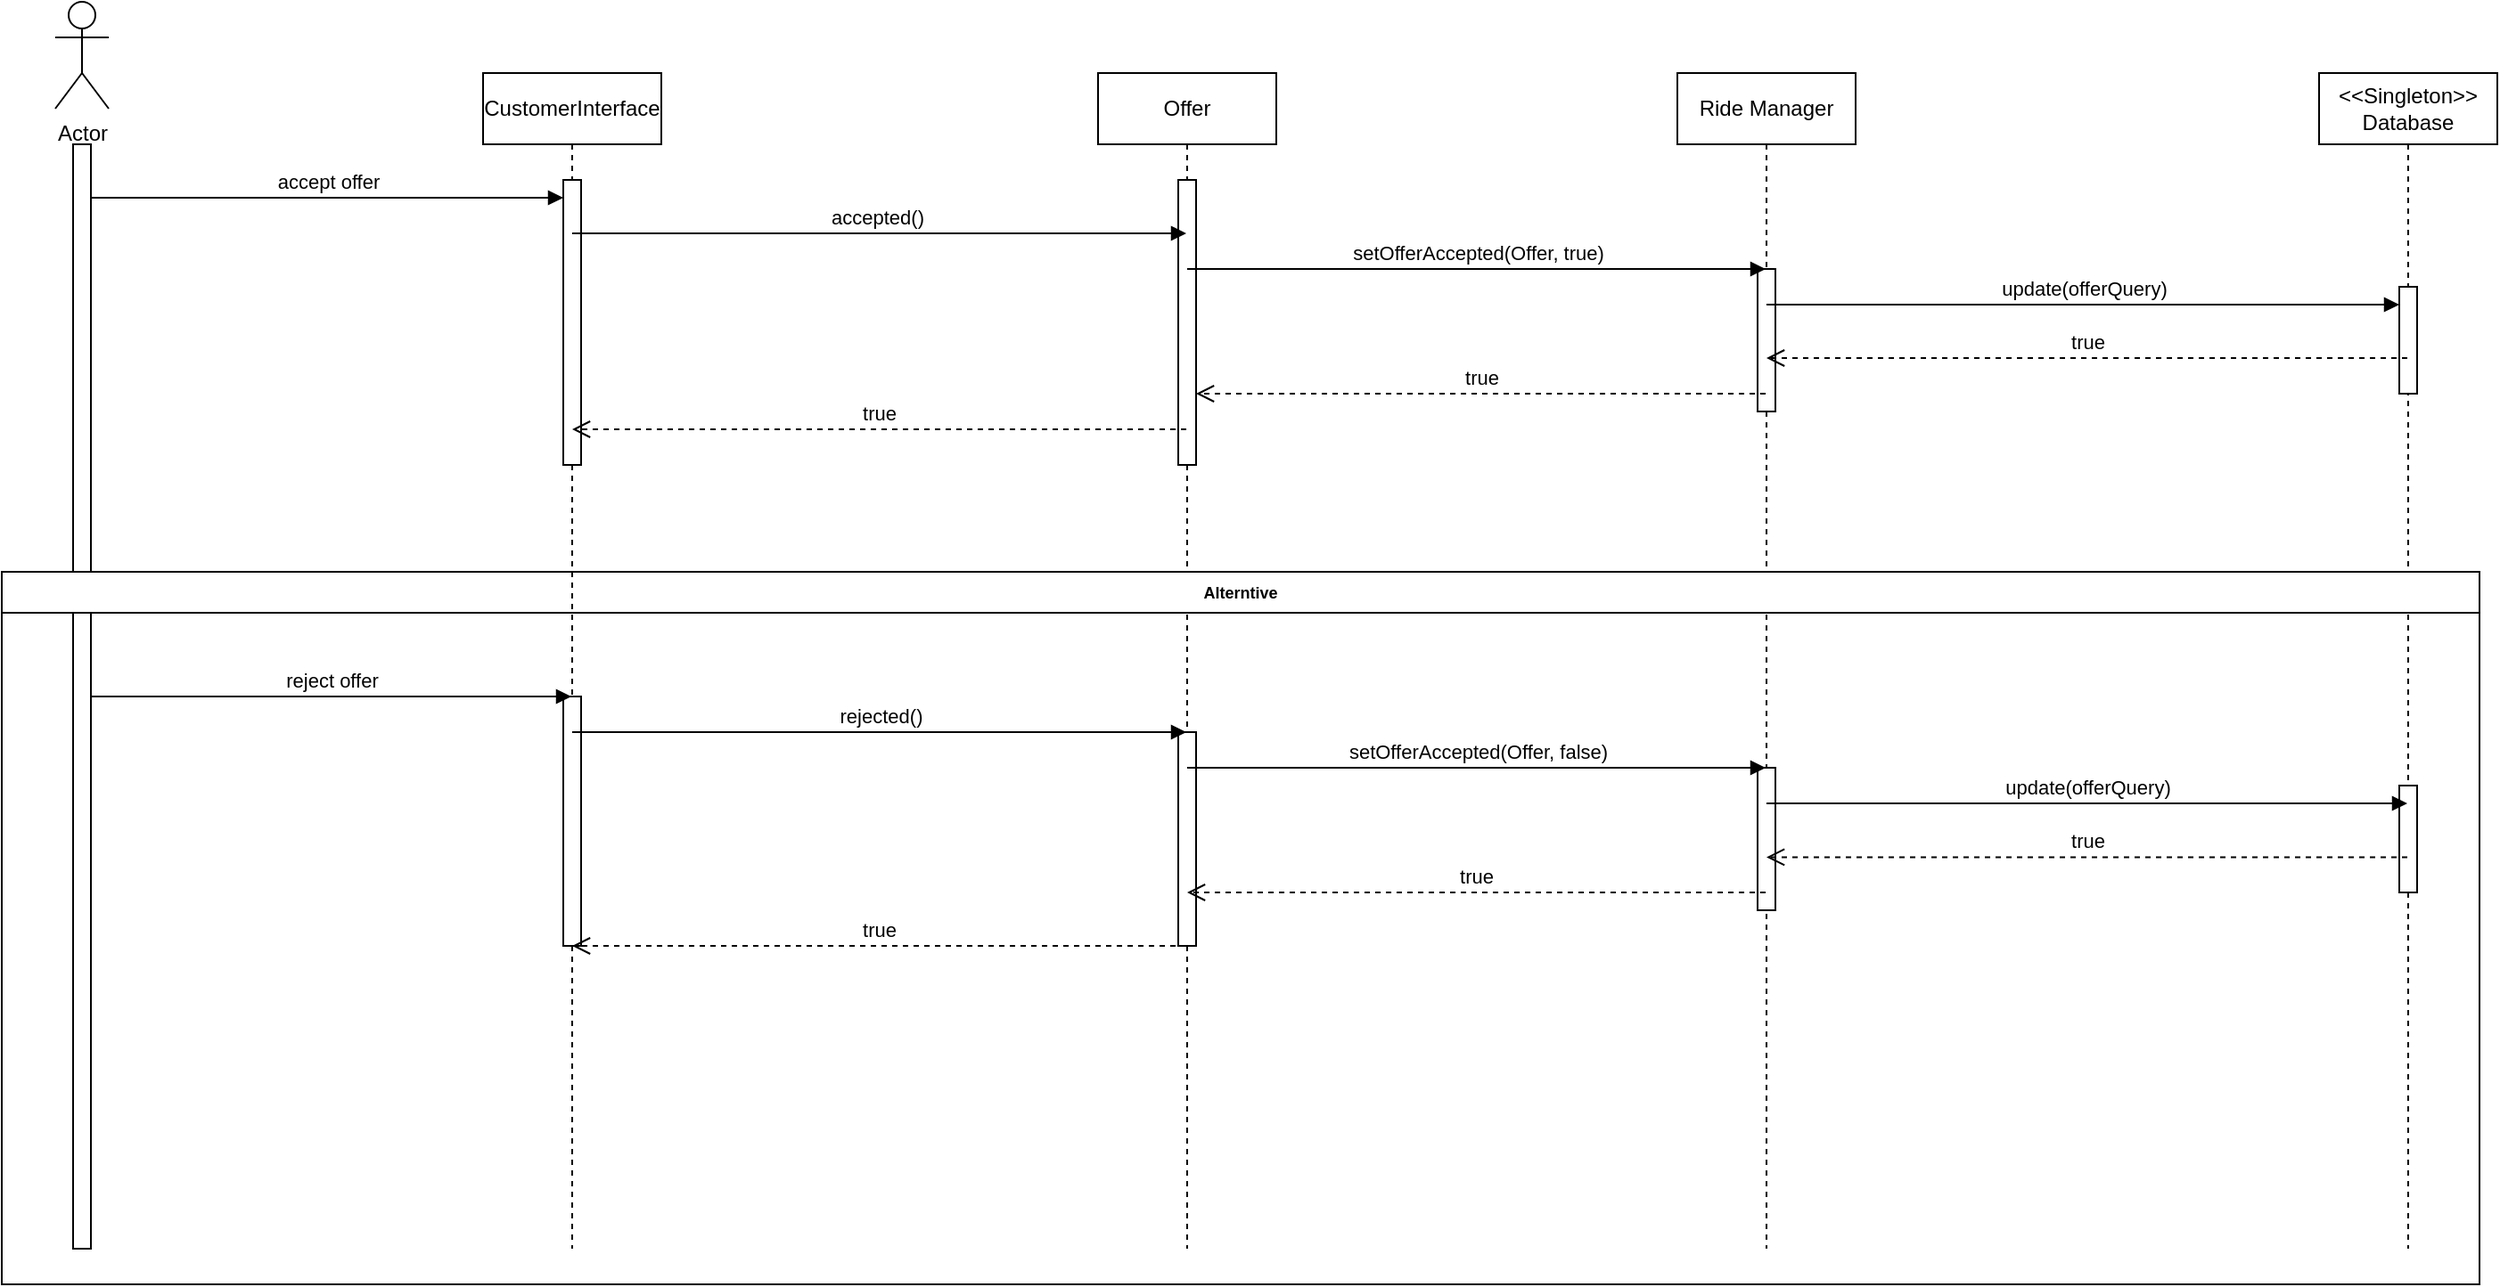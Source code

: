 <mxfile version="15.8.5" type="device"><diagram id="kgpKYQtTHZ0yAKxKKP6v" name="Page-1"><mxGraphModel dx="2272" dy="833" grid="1" gridSize="10" guides="1" tooltips="1" connect="1" arrows="1" fold="1" page="1" pageScale="1" pageWidth="850" pageHeight="1100" math="0" shadow="0"><root><mxCell id="0"/><mxCell id="1" parent="0"/><mxCell id="rieCBtLFMcn9zQcrfW5o-11" value="Ride Manager" style="shape=umlLifeline;perimeter=lifelinePerimeter;whiteSpace=wrap;html=1;container=1;collapsible=0;recursiveResize=0;outlineConnect=0;" parent="1" vertex="1"><mxGeometry x="700" y="60" width="100" height="660" as="geometry"/></mxCell><mxCell id="djY-vwxjfr-dw0U05acd-12" value="" style="html=1;points=[];perimeter=orthogonalPerimeter;" vertex="1" parent="rieCBtLFMcn9zQcrfW5o-11"><mxGeometry x="45" y="110" width="10" height="80" as="geometry"/></mxCell><mxCell id="djY-vwxjfr-dw0U05acd-21" value="" style="html=1;points=[];perimeter=orthogonalPerimeter;" vertex="1" parent="rieCBtLFMcn9zQcrfW5o-11"><mxGeometry x="45" y="390" width="10" height="80" as="geometry"/></mxCell><mxCell id="rieCBtLFMcn9zQcrfW5o-13" value="Actor" style="shape=umlActor;verticalLabelPosition=bottom;verticalAlign=top;html=1;" parent="1" vertex="1"><mxGeometry x="-210" y="20" width="30" height="60" as="geometry"/></mxCell><mxCell id="rieCBtLFMcn9zQcrfW5o-14" value="" style="html=1;points=[];perimeter=orthogonalPerimeter;" parent="1" vertex="1"><mxGeometry x="-200" y="100" width="10" height="620" as="geometry"/></mxCell><mxCell id="rieCBtLFMcn9zQcrfW5o-16" value="&amp;lt;&amp;lt;Singleton&amp;gt;&amp;gt;&lt;br&gt;Database" style="shape=umlLifeline;perimeter=lifelinePerimeter;whiteSpace=wrap;html=1;container=1;collapsible=0;recursiveResize=0;outlineConnect=0;" parent="1" vertex="1"><mxGeometry x="1060" y="60" width="100" height="660" as="geometry"/></mxCell><mxCell id="rieCBtLFMcn9zQcrfW5o-17" value="" style="html=1;points=[];perimeter=orthogonalPerimeter;" parent="rieCBtLFMcn9zQcrfW5o-16" vertex="1"><mxGeometry x="45" y="120" width="10" height="60" as="geometry"/></mxCell><mxCell id="rieCBtLFMcn9zQcrfW5o-35" value="Offer" style="shape=umlLifeline;perimeter=lifelinePerimeter;whiteSpace=wrap;html=1;container=1;collapsible=0;recursiveResize=0;outlineConnect=0;" parent="1" vertex="1"><mxGeometry x="375" y="60" width="100" height="660" as="geometry"/></mxCell><mxCell id="djY-vwxjfr-dw0U05acd-6" value="" style="html=1;points=[];perimeter=orthogonalPerimeter;" vertex="1" parent="rieCBtLFMcn9zQcrfW5o-35"><mxGeometry x="45" y="60" width="10" height="160" as="geometry"/></mxCell><mxCell id="rieCBtLFMcn9zQcrfW5o-47" value="Alterntive" style="swimlane;fontSize=9;" parent="1" vertex="1"><mxGeometry x="-240" y="340" width="1390" height="400" as="geometry"/></mxCell><mxCell id="djY-vwxjfr-dw0U05acd-22" value="" style="html=1;points=[];perimeter=orthogonalPerimeter;" vertex="1" parent="rieCBtLFMcn9zQcrfW5o-47"><mxGeometry x="660" y="90" width="10" height="120" as="geometry"/></mxCell><mxCell id="djY-vwxjfr-dw0U05acd-25" value="" style="html=1;points=[];perimeter=orthogonalPerimeter;" vertex="1" parent="rieCBtLFMcn9zQcrfW5o-47"><mxGeometry x="1345" y="120" width="10" height="60" as="geometry"/></mxCell><mxCell id="djY-vwxjfr-dw0U05acd-2" value="CustomerInterface" style="shape=umlLifeline;perimeter=lifelinePerimeter;whiteSpace=wrap;html=1;container=1;collapsible=0;recursiveResize=0;outlineConnect=0;" vertex="1" parent="1"><mxGeometry x="30" y="60" width="100" height="660" as="geometry"/></mxCell><mxCell id="djY-vwxjfr-dw0U05acd-3" value="" style="html=1;points=[];perimeter=orthogonalPerimeter;" vertex="1" parent="djY-vwxjfr-dw0U05acd-2"><mxGeometry x="45" y="60" width="10" height="160" as="geometry"/></mxCell><mxCell id="djY-vwxjfr-dw0U05acd-23" value="" style="html=1;points=[];perimeter=orthogonalPerimeter;" vertex="1" parent="djY-vwxjfr-dw0U05acd-2"><mxGeometry x="45" y="350" width="10" height="140" as="geometry"/></mxCell><mxCell id="djY-vwxjfr-dw0U05acd-4" value="accept offer" style="html=1;verticalAlign=bottom;endArrow=block;rounded=0;" edge="1" parent="1" source="rieCBtLFMcn9zQcrfW5o-14" target="djY-vwxjfr-dw0U05acd-3"><mxGeometry width="80" relative="1" as="geometry"><mxPoint x="400" y="430" as="sourcePoint"/><mxPoint x="480" y="430" as="targetPoint"/><Array as="points"><mxPoint x="10" y="130"/></Array></mxGeometry></mxCell><mxCell id="djY-vwxjfr-dw0U05acd-5" value="accepted()" style="html=1;verticalAlign=bottom;endArrow=block;rounded=0;" edge="1" parent="1" source="djY-vwxjfr-dw0U05acd-2" target="rieCBtLFMcn9zQcrfW5o-35"><mxGeometry x="-0.012" width="80" relative="1" as="geometry"><mxPoint x="140" y="160" as="sourcePoint"/><mxPoint x="220" y="160" as="targetPoint"/><Array as="points"><mxPoint x="280" y="150"/></Array><mxPoint x="1" as="offset"/></mxGeometry></mxCell><mxCell id="djY-vwxjfr-dw0U05acd-7" value="setOfferAccepted(Offer, true)" style="html=1;verticalAlign=bottom;endArrow=block;rounded=0;" edge="1" parent="1" source="rieCBtLFMcn9zQcrfW5o-35" target="rieCBtLFMcn9zQcrfW5o-11"><mxGeometry width="80" relative="1" as="geometry"><mxPoint x="475" y="170" as="sourcePoint"/><mxPoint x="555" y="170" as="targetPoint"/><Array as="points"><mxPoint x="600" y="170"/></Array></mxGeometry></mxCell><mxCell id="djY-vwxjfr-dw0U05acd-8" value="update(offerQuery)" style="html=1;verticalAlign=bottom;endArrow=block;rounded=0;" edge="1" parent="1" source="rieCBtLFMcn9zQcrfW5o-11" target="rieCBtLFMcn9zQcrfW5o-17"><mxGeometry width="80" relative="1" as="geometry"><mxPoint x="770" y="190" as="sourcePoint"/><mxPoint x="850" y="190" as="targetPoint"/><Array as="points"><mxPoint x="1010" y="190"/></Array></mxGeometry></mxCell><mxCell id="djY-vwxjfr-dw0U05acd-9" value="true" style="html=1;verticalAlign=bottom;endArrow=open;dashed=1;endSize=8;rounded=0;" edge="1" parent="1" source="rieCBtLFMcn9zQcrfW5o-16" target="rieCBtLFMcn9zQcrfW5o-11"><mxGeometry relative="1" as="geometry"><mxPoint x="1000" y="220" as="sourcePoint"/><mxPoint x="920" y="220" as="targetPoint"/><Array as="points"><mxPoint x="950" y="220"/></Array></mxGeometry></mxCell><mxCell id="djY-vwxjfr-dw0U05acd-10" value="true" style="html=1;verticalAlign=bottom;endArrow=open;dashed=1;endSize=8;rounded=0;" edge="1" parent="1" source="rieCBtLFMcn9zQcrfW5o-35" target="djY-vwxjfr-dw0U05acd-2"><mxGeometry relative="1" as="geometry"><mxPoint x="320" y="260" as="sourcePoint"/><mxPoint x="240" y="260" as="targetPoint"/><Array as="points"><mxPoint x="260" y="260"/></Array></mxGeometry></mxCell><mxCell id="djY-vwxjfr-dw0U05acd-11" value="true" style="html=1;verticalAlign=bottom;endArrow=open;dashed=1;endSize=8;rounded=0;" edge="1" parent="1" source="rieCBtLFMcn9zQcrfW5o-11" target="djY-vwxjfr-dw0U05acd-6"><mxGeometry relative="1" as="geometry"><mxPoint x="690" y="240" as="sourcePoint"/><mxPoint x="610" y="240" as="targetPoint"/><Array as="points"><mxPoint x="620" y="240"/></Array></mxGeometry></mxCell><mxCell id="djY-vwxjfr-dw0U05acd-13" value="reject offer" style="html=1;verticalAlign=bottom;endArrow=block;rounded=0;" edge="1" parent="1" source="rieCBtLFMcn9zQcrfW5o-14" target="djY-vwxjfr-dw0U05acd-2"><mxGeometry width="80" relative="1" as="geometry"><mxPoint x="-140" y="409.5" as="sourcePoint"/><mxPoint x="-60" y="409.5" as="targetPoint"/></mxGeometry></mxCell><mxCell id="djY-vwxjfr-dw0U05acd-15" value="rejected()" style="html=1;verticalAlign=bottom;endArrow=block;rounded=0;" edge="1" parent="1" source="djY-vwxjfr-dw0U05acd-2" target="rieCBtLFMcn9zQcrfW5o-35"><mxGeometry width="80" relative="1" as="geometry"><mxPoint x="140" y="440" as="sourcePoint"/><mxPoint x="220" y="440" as="targetPoint"/><Array as="points"><mxPoint x="330" y="430"/></Array></mxGeometry></mxCell><mxCell id="djY-vwxjfr-dw0U05acd-16" value="setOfferAccepted(Offer, false)" style="html=1;verticalAlign=bottom;endArrow=block;rounded=0;" edge="1" parent="1" source="rieCBtLFMcn9zQcrfW5o-35" target="rieCBtLFMcn9zQcrfW5o-11"><mxGeometry width="80" relative="1" as="geometry"><mxPoint x="470" y="440" as="sourcePoint"/><mxPoint x="550" y="440" as="targetPoint"/><Array as="points"><mxPoint x="630" y="450"/></Array></mxGeometry></mxCell><mxCell id="djY-vwxjfr-dw0U05acd-17" value="update(offerQuery)" style="html=1;verticalAlign=bottom;endArrow=block;rounded=0;" edge="1" parent="1" source="rieCBtLFMcn9zQcrfW5o-11" target="rieCBtLFMcn9zQcrfW5o-16"><mxGeometry width="80" relative="1" as="geometry"><mxPoint x="780" y="470" as="sourcePoint"/><mxPoint x="860" y="470" as="targetPoint"/><Array as="points"><mxPoint x="1050" y="470"/></Array></mxGeometry></mxCell><mxCell id="djY-vwxjfr-dw0U05acd-18" value="true" style="html=1;verticalAlign=bottom;endArrow=open;dashed=1;endSize=8;rounded=0;entryX=0.5;entryY=0.667;entryDx=0;entryDy=0;entryPerimeter=0;" edge="1" parent="1" source="rieCBtLFMcn9zQcrfW5o-16" target="rieCBtLFMcn9zQcrfW5o-11"><mxGeometry relative="1" as="geometry"><mxPoint x="1060" y="510" as="sourcePoint"/><mxPoint x="980" y="510" as="targetPoint"/></mxGeometry></mxCell><mxCell id="djY-vwxjfr-dw0U05acd-19" value="true" style="html=1;verticalAlign=bottom;endArrow=open;dashed=1;endSize=8;rounded=0;" edge="1" parent="1" source="rieCBtLFMcn9zQcrfW5o-11" target="rieCBtLFMcn9zQcrfW5o-35"><mxGeometry relative="1" as="geometry"><mxPoint x="590" y="500" as="sourcePoint"/><mxPoint x="510" y="500" as="targetPoint"/><Array as="points"><mxPoint x="560" y="520"/></Array></mxGeometry></mxCell><mxCell id="djY-vwxjfr-dw0U05acd-20" value="true" style="html=1;verticalAlign=bottom;endArrow=open;dashed=1;endSize=8;rounded=0;" edge="1" parent="1" source="rieCBtLFMcn9zQcrfW5o-35" target="djY-vwxjfr-dw0U05acd-2"><mxGeometry relative="1" as="geometry"><mxPoint x="300" y="539.5" as="sourcePoint"/><mxPoint x="220" y="539.5" as="targetPoint"/><Array as="points"><mxPoint x="300" y="550"/></Array></mxGeometry></mxCell></root></mxGraphModel></diagram></mxfile>